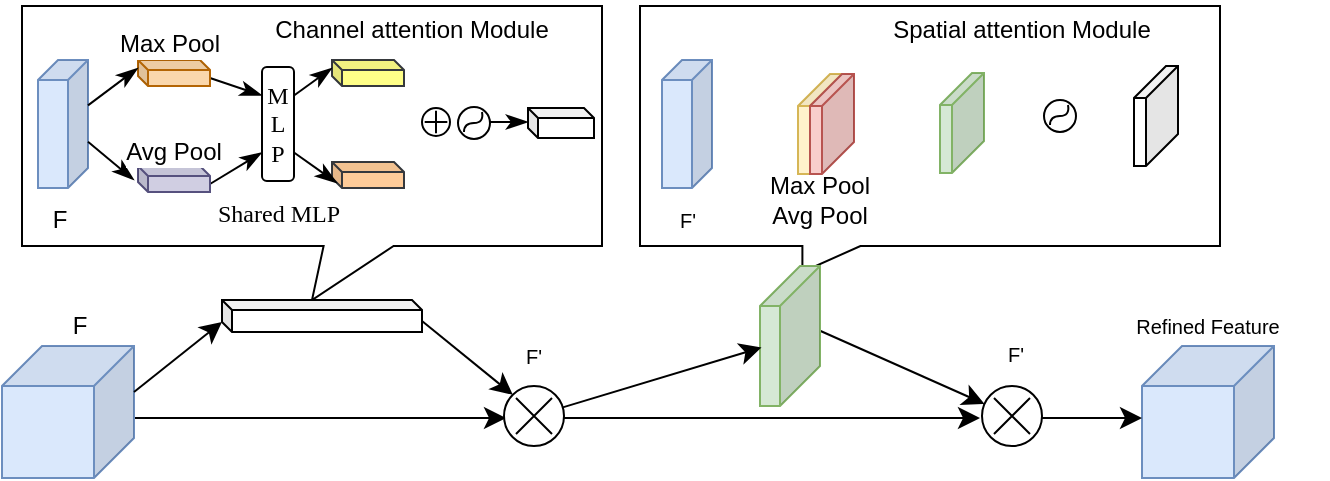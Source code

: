 <mxfile version="26.0.15">
  <diagram name="第 1 页" id="USMosS6vwKU6ZGfOITGC">
    <mxGraphModel dx="636" dy="410" grid="1" gridSize="10" guides="1" tooltips="1" connect="1" arrows="1" fold="1" page="1" pageScale="1" pageWidth="827" pageHeight="1169" math="0" shadow="0">
      <root>
        <mxCell id="0" />
        <mxCell id="1" parent="0" />
        <mxCell id="SzQSZSZH6rv7SFYVgMxc-72" value="" style="shape=callout;whiteSpace=wrap;html=1;perimeter=calloutPerimeter;fontFamily=Helvetica;fontSize=12;labelBackgroundColor=default;fillColor=none;base=29;size=13;position=0.28;position2=0.28;" vertex="1" parent="1">
          <mxGeometry x="339" y="230" width="290" height="133" as="geometry" />
        </mxCell>
        <mxCell id="SzQSZSZH6rv7SFYVgMxc-71" value="" style="shape=callout;whiteSpace=wrap;html=1;perimeter=calloutPerimeter;fontFamily=Helvetica;fontSize=12;labelBackgroundColor=default;fillColor=none;base=35;size=27;position=0.52;" vertex="1" parent="1">
          <mxGeometry x="30" y="230" width="290" height="147" as="geometry" />
        </mxCell>
        <mxCell id="SzQSZSZH6rv7SFYVgMxc-15" style="rounded=0;orthogonalLoop=1;jettySize=auto;html=1;entryX=0;entryY=0.5;entryDx=0;entryDy=0;fontSize=12;startSize=8;endSize=8;" edge="1" parent="1">
          <mxGeometry relative="1" as="geometry">
            <mxPoint x="86.0" y="436" as="sourcePoint" />
            <mxPoint x="272" y="436" as="targetPoint" />
          </mxGeometry>
        </mxCell>
        <mxCell id="SzQSZSZH6rv7SFYVgMxc-11" value="" style="shape=cube;whiteSpace=wrap;html=1;boundedLbl=1;backgroundOutline=1;darkOpacity=0.05;darkOpacity2=0.1;flipH=1;fillColor=#dae8fc;strokeColor=#6c8ebf;size=20;" vertex="1" parent="1">
          <mxGeometry x="20" y="400" width="66" height="66" as="geometry" />
        </mxCell>
        <mxCell id="SzQSZSZH6rv7SFYVgMxc-12" value="" style="shape=cube;whiteSpace=wrap;html=1;boundedLbl=1;backgroundOutline=1;darkOpacity=0.05;darkOpacity2=0.1;flipH=1;fillColor=#dae8fc;strokeColor=#6c8ebf;size=20;" vertex="1" parent="1">
          <mxGeometry x="590" y="400" width="66" height="66" as="geometry" />
        </mxCell>
        <mxCell id="SzQSZSZH6rv7SFYVgMxc-13" value="" style="ellipse;whiteSpace=wrap;html=1;aspect=fixed;" vertex="1" parent="1">
          <mxGeometry x="271" y="420" width="30" height="30" as="geometry" />
        </mxCell>
        <mxCell id="SzQSZSZH6rv7SFYVgMxc-14" value="" style="ellipse;whiteSpace=wrap;html=1;aspect=fixed;" vertex="1" parent="1">
          <mxGeometry x="510" y="420" width="30" height="30" as="geometry" />
        </mxCell>
        <mxCell id="SzQSZSZH6rv7SFYVgMxc-16" style="rounded=0;orthogonalLoop=1;jettySize=auto;html=1;entryX=0;entryY=0.5;entryDx=0;entryDy=0;fontSize=12;startSize=8;endSize=8;" edge="1" parent="1">
          <mxGeometry relative="1" as="geometry">
            <mxPoint x="301" y="436" as="sourcePoint" />
            <mxPoint x="509" y="436" as="targetPoint" />
          </mxGeometry>
        </mxCell>
        <mxCell id="SzQSZSZH6rv7SFYVgMxc-17" style="rounded=0;orthogonalLoop=1;jettySize=auto;html=1;fontSize=12;startSize=8;endSize=8;" edge="1" parent="1">
          <mxGeometry relative="1" as="geometry">
            <mxPoint x="540" y="436" as="sourcePoint" />
            <mxPoint x="590" y="436" as="targetPoint" />
          </mxGeometry>
        </mxCell>
        <mxCell id="SzQSZSZH6rv7SFYVgMxc-22" style="edgeStyle=none;curved=1;rounded=0;orthogonalLoop=1;jettySize=auto;html=1;entryX=0;entryY=0;entryDx=0;entryDy=0;fontSize=12;startSize=8;endSize=8;exitX=0;exitY=0;exitDx=100;exitDy=10.5;exitPerimeter=0;" edge="1" parent="1" source="SzQSZSZH6rv7SFYVgMxc-18" target="SzQSZSZH6rv7SFYVgMxc-13">
          <mxGeometry relative="1" as="geometry" />
        </mxCell>
        <mxCell id="SzQSZSZH6rv7SFYVgMxc-18" value="" style="shape=cube;whiteSpace=wrap;html=1;boundedLbl=1;backgroundOutline=1;darkOpacity=0.05;darkOpacity2=0.1;size=5;" vertex="1" parent="1">
          <mxGeometry x="130" y="377" width="100" height="16" as="geometry" />
        </mxCell>
        <mxCell id="SzQSZSZH6rv7SFYVgMxc-20" value="" style="edgeStyle=none;curved=1;rounded=0;orthogonalLoop=1;jettySize=auto;html=1;fontSize=12;startSize=8;endSize=8;exitX=0.018;exitY=0.459;exitDx=0;exitDy=0;exitPerimeter=0;" edge="1" parent="1" source="SzQSZSZH6rv7SFYVgMxc-19" target="SzQSZSZH6rv7SFYVgMxc-14">
          <mxGeometry relative="1" as="geometry" />
        </mxCell>
        <mxCell id="SzQSZSZH6rv7SFYVgMxc-19" value="" style="shape=cube;whiteSpace=wrap;html=1;boundedLbl=1;backgroundOutline=1;darkOpacity=0.05;darkOpacity2=0.1;size=20;flipV=0;flipH=1;fillColor=#d5e8d4;strokeColor=#82b366;" vertex="1" parent="1">
          <mxGeometry x="399" y="360" width="30" height="70" as="geometry" />
        </mxCell>
        <mxCell id="SzQSZSZH6rv7SFYVgMxc-21" value="" style="endArrow=classic;html=1;rounded=0;fontSize=12;startSize=8;endSize=8;curved=1;exitX=0;exitY=0;exitDx=0;exitDy=23;exitPerimeter=0;entryX=0;entryY=0;entryDx=0;entryDy=11;entryPerimeter=0;" edge="1" parent="1" source="SzQSZSZH6rv7SFYVgMxc-11" target="SzQSZSZH6rv7SFYVgMxc-18">
          <mxGeometry width="50" height="50" relative="1" as="geometry">
            <mxPoint x="250" y="360" as="sourcePoint" />
            <mxPoint x="300" y="310" as="targetPoint" />
          </mxGeometry>
        </mxCell>
        <mxCell id="SzQSZSZH6rv7SFYVgMxc-23" style="edgeStyle=none;curved=1;rounded=0;orthogonalLoop=1;jettySize=auto;html=1;entryX=0.974;entryY=0.582;entryDx=0;entryDy=0;entryPerimeter=0;fontSize=12;startSize=8;endSize=8;" edge="1" parent="1" source="SzQSZSZH6rv7SFYVgMxc-13" target="SzQSZSZH6rv7SFYVgMxc-19">
          <mxGeometry relative="1" as="geometry" />
        </mxCell>
        <mxCell id="SzQSZSZH6rv7SFYVgMxc-27" value="" style="shape=cube;whiteSpace=wrap;html=1;boundedLbl=1;backgroundOutline=1;darkOpacity=0.05;darkOpacity2=0.1;flipH=1;fillColor=#dae8fc;strokeColor=#6c8ebf;size=10;" vertex="1" parent="1">
          <mxGeometry x="38" y="257" width="25" height="64" as="geometry" />
        </mxCell>
        <mxCell id="SzQSZSZH6rv7SFYVgMxc-28" value="" style="shape=cube;whiteSpace=wrap;html=1;boundedLbl=1;backgroundOutline=1;darkOpacity=0.05;darkOpacity2=0.1;size=5;" vertex="1" parent="1">
          <mxGeometry x="283" y="281" width="33" height="15" as="geometry" />
        </mxCell>
        <mxCell id="SzQSZSZH6rv7SFYVgMxc-43" style="edgeStyle=none;curved=1;rounded=0;orthogonalLoop=1;jettySize=auto;html=1;entryX=0;entryY=0.25;entryDx=0;entryDy=0;fontSize=12;startSize=8;endSize=8;exitX=0;exitY=0;exitDx=36;exitDy=9;exitPerimeter=0;endArrow=classicThin;endFill=1;" edge="1" parent="1" source="SzQSZSZH6rv7SFYVgMxc-29" target="SzQSZSZH6rv7SFYVgMxc-32">
          <mxGeometry relative="1" as="geometry" />
        </mxCell>
        <mxCell id="SzQSZSZH6rv7SFYVgMxc-29" value="" style="shape=cube;whiteSpace=wrap;html=1;boundedLbl=1;backgroundOutline=1;darkOpacity=0.05;darkOpacity2=0.1;size=5;fillColor=#fad7ac;strokeColor=#b46504;" vertex="1" parent="1">
          <mxGeometry x="88" y="257" width="36" height="13" as="geometry" />
        </mxCell>
        <mxCell id="SzQSZSZH6rv7SFYVgMxc-44" style="edgeStyle=none;curved=1;rounded=0;orthogonalLoop=1;jettySize=auto;html=1;entryX=0;entryY=0.75;entryDx=0;entryDy=0;fontSize=12;startSize=8;endSize=8;exitX=0;exitY=0;exitDx=36;exitDy=9;exitPerimeter=0;endArrow=classicThin;endFill=1;" edge="1" parent="1" source="SzQSZSZH6rv7SFYVgMxc-30" target="SzQSZSZH6rv7SFYVgMxc-32">
          <mxGeometry relative="1" as="geometry" />
        </mxCell>
        <mxCell id="SzQSZSZH6rv7SFYVgMxc-30" value="" style="shape=cube;whiteSpace=wrap;html=1;boundedLbl=1;backgroundOutline=1;darkOpacity=0.05;darkOpacity2=0.1;size=5;fillColor=#d0cee2;strokeColor=#56517e;" vertex="1" parent="1">
          <mxGeometry x="88" y="310" width="36" height="13" as="geometry" />
        </mxCell>
        <mxCell id="SzQSZSZH6rv7SFYVgMxc-32" value="M&lt;div&gt;L&lt;/div&gt;&lt;div&gt;P&lt;/div&gt;" style="rounded=1;whiteSpace=wrap;html=1;fontFamily=Times New Roman;" vertex="1" parent="1">
          <mxGeometry x="150" y="260.5" width="16" height="57" as="geometry" />
        </mxCell>
        <mxCell id="SzQSZSZH6rv7SFYVgMxc-33" value="" style="shape=cube;whiteSpace=wrap;html=1;boundedLbl=1;backgroundOutline=1;darkOpacity=0.05;darkOpacity2=0.1;size=5;fillColor=#ffff88;strokeColor=#36393d;" vertex="1" parent="1">
          <mxGeometry x="185" y="257" width="36" height="13" as="geometry" />
        </mxCell>
        <mxCell id="SzQSZSZH6rv7SFYVgMxc-34" value="" style="shape=cube;whiteSpace=wrap;html=1;boundedLbl=1;backgroundOutline=1;darkOpacity=0.05;darkOpacity2=0.1;size=5;fillColor=#ffcc99;strokeColor=#36393d;" vertex="1" parent="1">
          <mxGeometry x="185" y="308" width="36" height="13" as="geometry" />
        </mxCell>
        <mxCell id="SzQSZSZH6rv7SFYVgMxc-35" value="" style="shape=cube;whiteSpace=wrap;html=1;boundedLbl=1;backgroundOutline=1;darkOpacity=0.05;darkOpacity2=0.1;flipH=1;fillColor=#dae8fc;strokeColor=#6c8ebf;size=10;" vertex="1" parent="1">
          <mxGeometry x="350" y="257" width="25" height="64" as="geometry" />
        </mxCell>
        <mxCell id="SzQSZSZH6rv7SFYVgMxc-36" value="" style="ellipse;whiteSpace=wrap;html=1;aspect=fixed;" vertex="1" parent="1">
          <mxGeometry x="230" y="281" width="14" height="14" as="geometry" />
        </mxCell>
        <mxCell id="SzQSZSZH6rv7SFYVgMxc-37" value="" style="ellipse;whiteSpace=wrap;html=1;aspect=fixed;" vertex="1" parent="1">
          <mxGeometry x="248" y="280.5" width="16" height="16" as="geometry" />
        </mxCell>
        <mxCell id="SzQSZSZH6rv7SFYVgMxc-39" style="rounded=0;orthogonalLoop=1;jettySize=auto;html=1;fontSize=12;startSize=8;endSize=8;entryX=0;entryY=0;entryDx=0;entryDy=4;entryPerimeter=0;endArrow=classicThin;endFill=1;" edge="1" parent="1" source="SzQSZSZH6rv7SFYVgMxc-27" target="SzQSZSZH6rv7SFYVgMxc-29">
          <mxGeometry relative="1" as="geometry" />
        </mxCell>
        <mxCell id="SzQSZSZH6rv7SFYVgMxc-41" style="rounded=0;orthogonalLoop=1;jettySize=auto;html=1;fontSize=12;startSize=8;endSize=8;entryX=0;entryY=0;entryDx=0;entryDy=4;entryPerimeter=0;endArrow=classicThin;endFill=1;exitX=0;exitY=0.639;exitDx=0;exitDy=0;exitPerimeter=0;" edge="1" parent="1" source="SzQSZSZH6rv7SFYVgMxc-27">
          <mxGeometry relative="1" as="geometry">
            <mxPoint x="63" y="289" as="sourcePoint" />
            <mxPoint x="86" y="317" as="targetPoint" />
          </mxGeometry>
        </mxCell>
        <mxCell id="SzQSZSZH6rv7SFYVgMxc-46" style="edgeStyle=none;curved=1;rounded=0;orthogonalLoop=1;jettySize=auto;html=1;entryX=0;entryY=0;entryDx=0;entryDy=4;fontSize=12;startSize=8;endSize=8;exitX=1;exitY=0.25;exitDx=0;exitDy=0;endArrow=classicThin;endFill=1;entryPerimeter=0;" edge="1" parent="1" source="SzQSZSZH6rv7SFYVgMxc-32" target="SzQSZSZH6rv7SFYVgMxc-33">
          <mxGeometry relative="1" as="geometry">
            <mxPoint x="158" y="279" as="sourcePoint" />
            <mxPoint x="177" y="263" as="targetPoint" />
          </mxGeometry>
        </mxCell>
        <mxCell id="SzQSZSZH6rv7SFYVgMxc-47" style="edgeStyle=none;curved=1;rounded=0;orthogonalLoop=1;jettySize=auto;html=1;entryX=0;entryY=0;entryDx=2.5;entryDy=10.5;fontSize=12;startSize=8;endSize=8;exitX=1;exitY=0.75;exitDx=0;exitDy=0;endArrow=classicThin;endFill=1;entryPerimeter=0;" edge="1" parent="1" source="SzQSZSZH6rv7SFYVgMxc-32" target="SzQSZSZH6rv7SFYVgMxc-34">
          <mxGeometry relative="1" as="geometry">
            <mxPoint x="158" y="305" as="sourcePoint" />
            <mxPoint x="177" y="313" as="targetPoint" />
          </mxGeometry>
        </mxCell>
        <mxCell id="SzQSZSZH6rv7SFYVgMxc-53" value="" style="shape=cube;whiteSpace=wrap;html=1;boundedLbl=1;backgroundOutline=1;darkOpacity=0.05;darkOpacity2=0.1;size=16;flipV=0;flipH=1;" vertex="1" parent="1">
          <mxGeometry x="586" y="260" width="22" height="50" as="geometry" />
        </mxCell>
        <mxCell id="SzQSZSZH6rv7SFYVgMxc-58" style="edgeStyle=none;shape=connector;curved=1;rounded=0;orthogonalLoop=1;jettySize=auto;html=1;entryX=0;entryY=0;entryDx=0;entryDy=10;entryPerimeter=0;strokeColor=default;align=center;verticalAlign=middle;fontFamily=Helvetica;fontSize=12;fontColor=default;labelBackgroundColor=default;startSize=8;endArrow=classicThin;endFill=1;endSize=8;" edge="1" parent="1">
          <mxGeometry relative="1" as="geometry">
            <mxPoint x="264" y="288" as="sourcePoint" />
            <mxPoint x="283" y="288" as="targetPoint" />
          </mxGeometry>
        </mxCell>
        <mxCell id="SzQSZSZH6rv7SFYVgMxc-52" value="" style="shape=cube;whiteSpace=wrap;html=1;boundedLbl=1;backgroundOutline=1;darkOpacity=0.05;darkOpacity2=0.1;size=16;flipV=0;flipH=1;fillColor=#d5e8d4;strokeColor=#82b366;" vertex="1" parent="1">
          <mxGeometry x="489" y="263.5" width="22" height="50" as="geometry" />
        </mxCell>
        <mxCell id="SzQSZSZH6rv7SFYVgMxc-59" value="" style="group" vertex="1" connectable="0" parent="1">
          <mxGeometry x="418" y="264" width="28" height="50" as="geometry" />
        </mxCell>
        <mxCell id="SzQSZSZH6rv7SFYVgMxc-48" value="" style="shape=cube;whiteSpace=wrap;html=1;boundedLbl=1;backgroundOutline=1;darkOpacity=0.05;darkOpacity2=0.1;size=16;flipV=0;flipH=1;fillColor=#fff2cc;strokeColor=#d6b656;" vertex="1" parent="SzQSZSZH6rv7SFYVgMxc-59">
          <mxGeometry width="22" height="50" as="geometry" />
        </mxCell>
        <mxCell id="SzQSZSZH6rv7SFYVgMxc-50" value="" style="shape=cube;whiteSpace=wrap;html=1;boundedLbl=1;backgroundOutline=1;darkOpacity=0.05;darkOpacity2=0.1;size=16;flipV=0;flipH=1;fillColor=#f8cecc;strokeColor=#b85450;" vertex="1" parent="SzQSZSZH6rv7SFYVgMxc-59">
          <mxGeometry x="6" width="22" height="50" as="geometry" />
        </mxCell>
        <mxCell id="SzQSZSZH6rv7SFYVgMxc-60" value="" style="shape=umlDestroy;whiteSpace=wrap;html=1;strokeWidth=1;targetShapes=umlLifeline;fontFamily=Helvetica;fontSize=12;fontColor=default;labelBackgroundColor=default;" vertex="1" parent="1">
          <mxGeometry x="277" y="426" width="18" height="18" as="geometry" />
        </mxCell>
        <mxCell id="SzQSZSZH6rv7SFYVgMxc-61" value="" style="shape=umlDestroy;whiteSpace=wrap;html=1;strokeWidth=1;targetShapes=umlLifeline;fontFamily=Helvetica;fontSize=12;fontColor=default;labelBackgroundColor=default;" vertex="1" parent="1">
          <mxGeometry x="516" y="426" width="18" height="18" as="geometry" />
        </mxCell>
        <mxCell id="SzQSZSZH6rv7SFYVgMxc-63" value="" style="shape=umlDestroy;whiteSpace=wrap;html=1;strokeWidth=1;targetShapes=umlLifeline;fontFamily=Helvetica;fontSize=12;fontColor=default;labelBackgroundColor=default;rotation=45;" vertex="1" parent="1">
          <mxGeometry x="233" y="284" width="8" height="8" as="geometry" />
        </mxCell>
        <mxCell id="SzQSZSZH6rv7SFYVgMxc-66" value="" style="curved=1;endArrow=none;html=1;rounded=0;strokeColor=default;align=center;verticalAlign=middle;fontFamily=Helvetica;fontSize=12;fontColor=default;labelBackgroundColor=default;edgeStyle=none;startSize=8;endSize=8;endFill=1;startFill=0;" edge="1" parent="1">
          <mxGeometry width="50" height="50" relative="1" as="geometry">
            <mxPoint x="251" y="293" as="sourcePoint" />
            <mxPoint x="260" y="283" as="targetPoint" />
            <Array as="points">
              <mxPoint x="251" y="288.5" />
              <mxPoint x="261" y="288.5" />
            </Array>
          </mxGeometry>
        </mxCell>
        <mxCell id="SzQSZSZH6rv7SFYVgMxc-70" value="" style="group" vertex="1" connectable="0" parent="1">
          <mxGeometry x="541" y="277" width="16" height="16" as="geometry" />
        </mxCell>
        <mxCell id="SzQSZSZH6rv7SFYVgMxc-68" value="" style="ellipse;whiteSpace=wrap;html=1;aspect=fixed;" vertex="1" parent="SzQSZSZH6rv7SFYVgMxc-70">
          <mxGeometry width="16" height="16" as="geometry" />
        </mxCell>
        <mxCell id="SzQSZSZH6rv7SFYVgMxc-69" value="" style="curved=1;endArrow=none;html=1;rounded=0;strokeColor=default;align=center;verticalAlign=middle;fontFamily=Helvetica;fontSize=12;fontColor=default;labelBackgroundColor=default;edgeStyle=none;startSize=8;endSize=8;endFill=1;startFill=0;" edge="1" parent="SzQSZSZH6rv7SFYVgMxc-70">
          <mxGeometry width="50" height="50" relative="1" as="geometry">
            <mxPoint x="3" y="12.5" as="sourcePoint" />
            <mxPoint x="12" y="2.5" as="targetPoint" />
            <Array as="points">
              <mxPoint x="3" y="8" />
              <mxPoint x="13" y="8" />
            </Array>
          </mxGeometry>
        </mxCell>
        <mxCell id="SzQSZSZH6rv7SFYVgMxc-73" value="&lt;span style=&quot;font-weight: normal;&quot;&gt;&lt;font face=&quot;Times New Roman&quot;&gt;Shared MLP&lt;/font&gt;&lt;/span&gt;" style="text;strokeColor=none;fillColor=none;html=1;fontSize=12;fontStyle=1;verticalAlign=middle;align=center;fontFamily=Helvetica;fontColor=default;labelBackgroundColor=default;" vertex="1" parent="1">
          <mxGeometry x="108" y="314" width="100" height="40" as="geometry" />
        </mxCell>
        <mxCell id="SzQSZSZH6rv7SFYVgMxc-74" value="F" style="text;html=1;align=center;verticalAlign=middle;whiteSpace=wrap;rounded=0;fontFamily=Helvetica;fontSize=12;fontColor=default;labelBackgroundColor=default;" vertex="1" parent="1">
          <mxGeometry x="19" y="322" width="60" height="30" as="geometry" />
        </mxCell>
        <mxCell id="SzQSZSZH6rv7SFYVgMxc-75" value="&lt;span style=&quot;font-size: 10px;&quot;&gt;F&#39;&lt;/span&gt;" style="text;html=1;align=center;verticalAlign=middle;whiteSpace=wrap;rounded=0;fontFamily=Helvetica;fontSize=12;fontColor=default;labelBackgroundColor=default;" vertex="1" parent="1">
          <mxGeometry x="332.5" y="322" width="60" height="30" as="geometry" />
        </mxCell>
        <mxCell id="SzQSZSZH6rv7SFYVgMxc-76" value="Channel attention Module" style="text;html=1;align=center;verticalAlign=middle;whiteSpace=wrap;rounded=0;fontFamily=Helvetica;fontSize=12;fontColor=default;labelBackgroundColor=default;" vertex="1" parent="1">
          <mxGeometry x="124" y="227" width="202" height="30" as="geometry" />
        </mxCell>
        <mxCell id="SzQSZSZH6rv7SFYVgMxc-77" value="Spatial attention Module" style="text;html=1;align=center;verticalAlign=middle;whiteSpace=wrap;rounded=0;fontFamily=Helvetica;fontSize=12;fontColor=default;labelBackgroundColor=default;" vertex="1" parent="1">
          <mxGeometry x="429" y="227" width="202" height="30" as="geometry" />
        </mxCell>
        <mxCell id="SzQSZSZH6rv7SFYVgMxc-78" value="Max Pool" style="text;html=1;align=center;verticalAlign=middle;whiteSpace=wrap;rounded=0;fontFamily=Helvetica;fontSize=12;fontColor=default;labelBackgroundColor=default;" vertex="1" parent="1">
          <mxGeometry x="74" y="234" width="60" height="30" as="geometry" />
        </mxCell>
        <mxCell id="SzQSZSZH6rv7SFYVgMxc-79" value="Avg Pool" style="text;html=1;align=center;verticalAlign=middle;whiteSpace=wrap;rounded=0;fontFamily=Helvetica;fontSize=12;fontColor=default;labelBackgroundColor=default;" vertex="1" parent="1">
          <mxGeometry x="76" y="287.5" width="60" height="30" as="geometry" />
        </mxCell>
        <mxCell id="SzQSZSZH6rv7SFYVgMxc-80" value="F" style="text;html=1;align=center;verticalAlign=middle;whiteSpace=wrap;rounded=0;fontFamily=Helvetica;fontSize=12;fontColor=default;labelBackgroundColor=default;" vertex="1" parent="1">
          <mxGeometry x="29" y="375" width="60" height="30" as="geometry" />
        </mxCell>
        <mxCell id="SzQSZSZH6rv7SFYVgMxc-81" value="&lt;span style=&quot;font-size: 10px;&quot;&gt;F&#39;&lt;/span&gt;" style="text;html=1;align=center;verticalAlign=middle;whiteSpace=wrap;rounded=0;fontFamily=Helvetica;fontSize=12;fontColor=default;labelBackgroundColor=default;" vertex="1" parent="1">
          <mxGeometry x="256" y="390" width="60" height="30" as="geometry" />
        </mxCell>
        <mxCell id="SzQSZSZH6rv7SFYVgMxc-82" value="&lt;span style=&quot;font-size: 10px;&quot;&gt;F&#39;&lt;/span&gt;" style="text;html=1;align=center;verticalAlign=middle;whiteSpace=wrap;rounded=0;fontFamily=Helvetica;fontSize=12;fontColor=default;labelBackgroundColor=default;" vertex="1" parent="1">
          <mxGeometry x="497" y="389" width="60" height="30" as="geometry" />
        </mxCell>
        <mxCell id="SzQSZSZH6rv7SFYVgMxc-83" value="&lt;span style=&quot;font-size: 10px;&quot;&gt;Refined Feature&lt;/span&gt;" style="text;html=1;align=center;verticalAlign=middle;whiteSpace=wrap;rounded=0;fontFamily=Helvetica;fontSize=12;fontColor=default;labelBackgroundColor=default;" vertex="1" parent="1">
          <mxGeometry x="563" y="375" width="120" height="30" as="geometry" />
        </mxCell>
        <mxCell id="SzQSZSZH6rv7SFYVgMxc-84" value="Max Pool&lt;div&gt;Avg Pool&lt;/div&gt;" style="text;html=1;align=center;verticalAlign=middle;whiteSpace=wrap;rounded=0;fontFamily=Helvetica;fontSize=12;labelBackgroundColor=none;fillColor=none;" vertex="1" parent="1">
          <mxGeometry x="399" y="311.5" width="60" height="30" as="geometry" />
        </mxCell>
      </root>
    </mxGraphModel>
  </diagram>
</mxfile>
